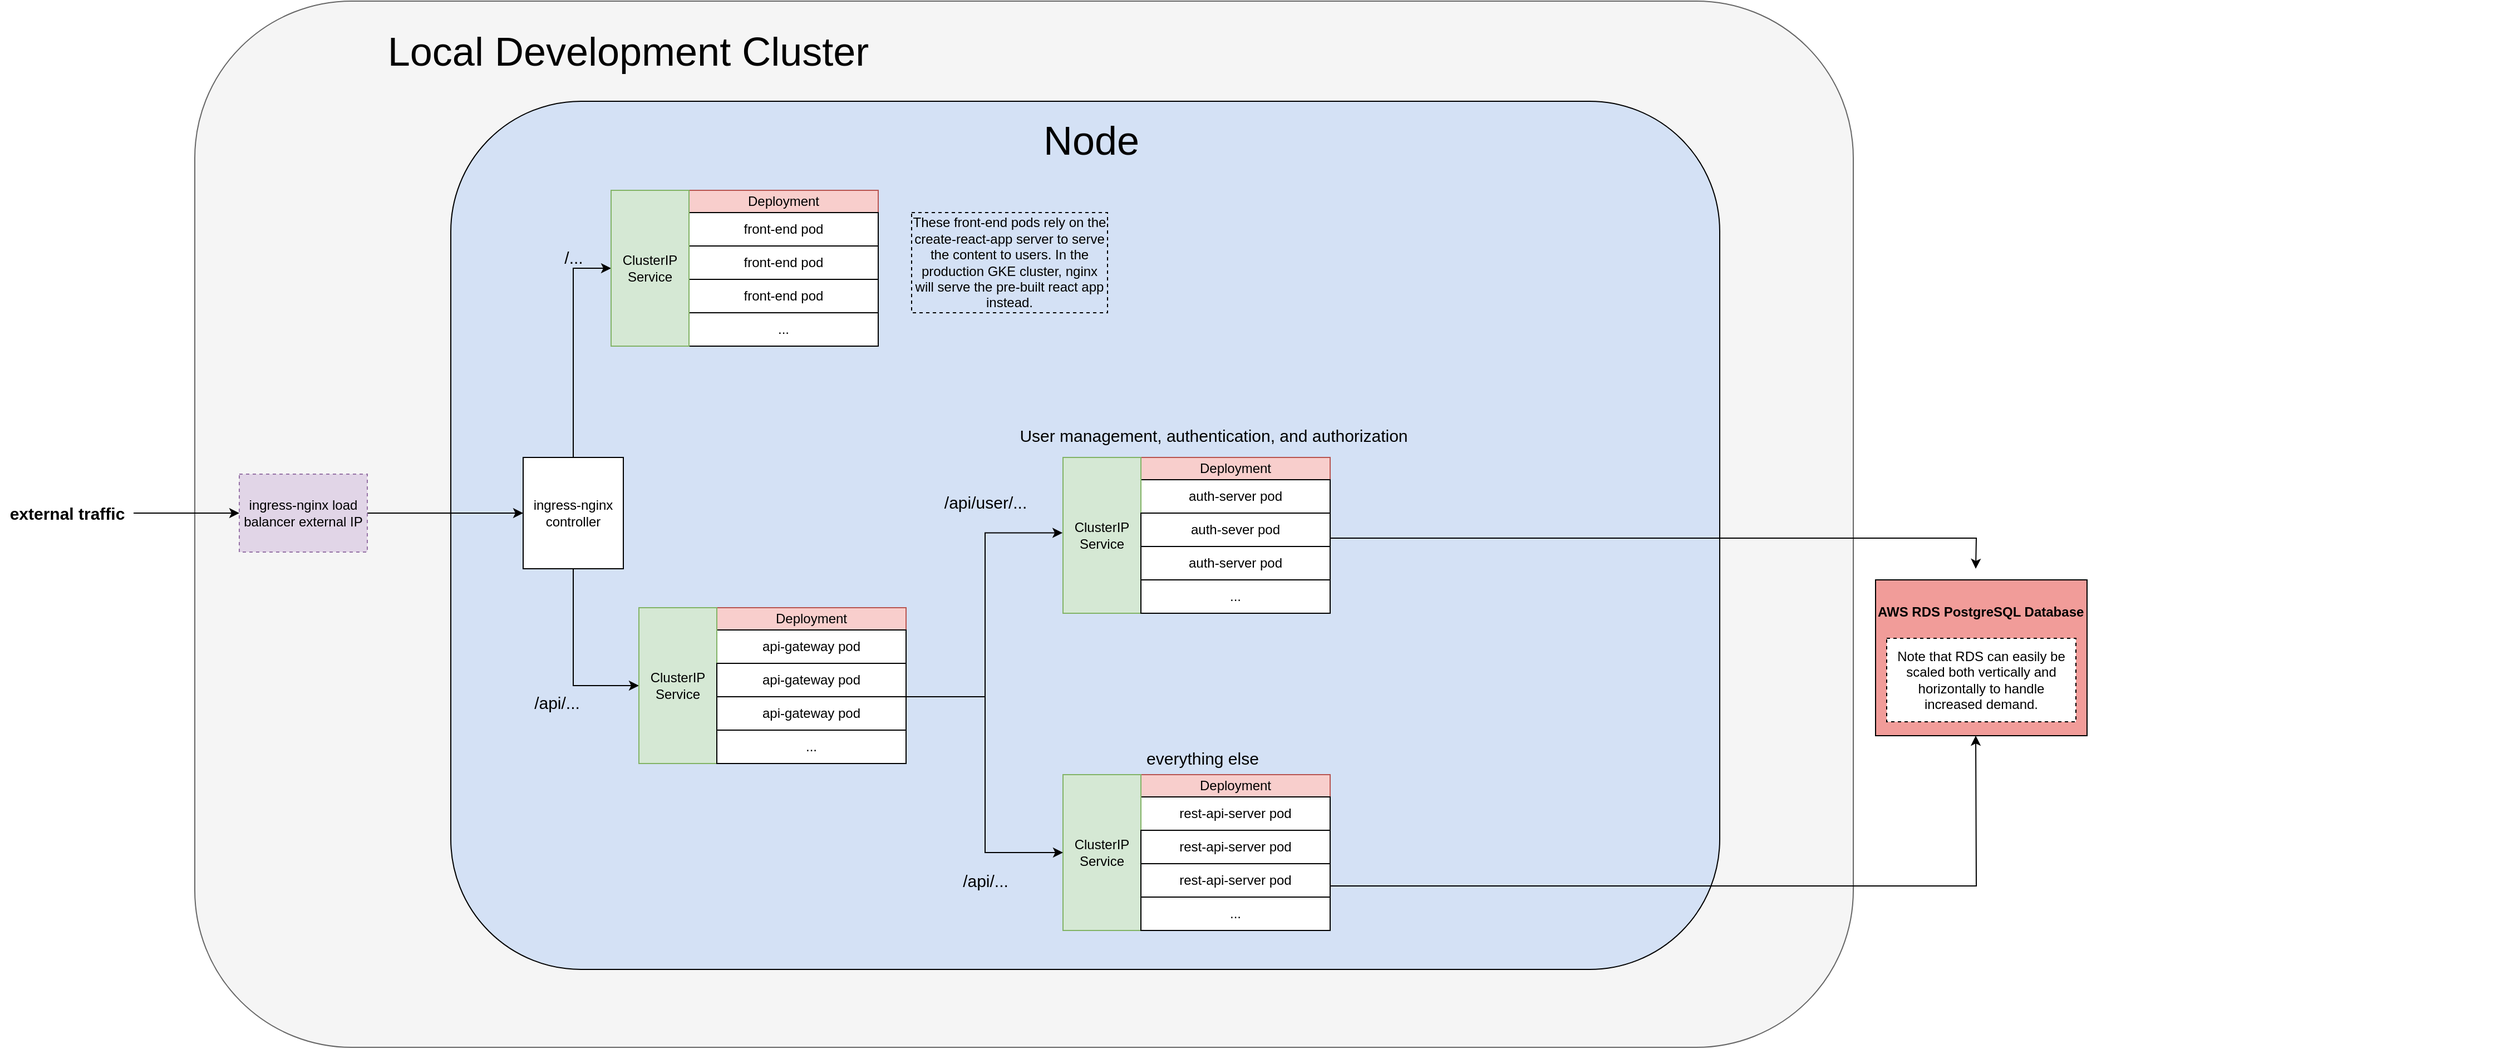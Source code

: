 <mxfile version="14.6.13" type="device" pages="2"><diagram id="BUN0zeX8ErIfLA1Tuo8H" name="Page-1"><mxGraphModel dx="1973" dy="1217" grid="1" gridSize="10" guides="1" tooltips="1" connect="1" arrows="1" fold="1" page="1" pageScale="1" pageWidth="850" pageHeight="1100" math="0" shadow="0"><root><mxCell id="0"/><mxCell id="1" parent="0"/><mxCell id="x5zKE7zBsJ3YWNM0htOx-2" value="" style="rounded=1;whiteSpace=wrap;html=1;fillColor=#f5f5f5;strokeColor=#666666;fontColor=#333333;" parent="1" vertex="1"><mxGeometry x="-10" y="130" width="1490" height="940" as="geometry"/></mxCell><mxCell id="LdxUc2a8x4ET88XI-WHW-264" value="" style="ellipse;whiteSpace=wrap;html=1;" parent="1" vertex="1"><mxGeometry x="635" y="295" width="150" height="90" as="geometry"/></mxCell><mxCell id="bsgLZ-kpTbiOzReewNby-19" value="" style="rounded=1;whiteSpace=wrap;html=1;fillColor=#D4E1F5;" parent="1" vertex="1"><mxGeometry x="220" y="220" width="1140" height="780" as="geometry"/></mxCell><mxCell id="NH68k7Bs9rFK-1t2UABl-46" style="edgeStyle=orthogonalEdgeStyle;rounded=0;orthogonalLoop=1;jettySize=auto;html=1;exitX=0.5;exitY=0;exitDx=0;exitDy=0;entryX=0;entryY=0.5;entryDx=0;entryDy=0;" parent="1" source="NH68k7Bs9rFK-1t2UABl-1" target="NH68k7Bs9rFK-1t2UABl-45" edge="1"><mxGeometry relative="1" as="geometry"/></mxCell><mxCell id="bsgLZ-kpTbiOzReewNby-8" style="edgeStyle=orthogonalEdgeStyle;rounded=0;orthogonalLoop=1;jettySize=auto;html=1;exitX=0.5;exitY=1;exitDx=0;exitDy=0;entryX=0;entryY=0.5;entryDx=0;entryDy=0;" parent="1" source="NH68k7Bs9rFK-1t2UABl-1" target="bsgLZ-kpTbiOzReewNby-4" edge="1"><mxGeometry relative="1" as="geometry"/></mxCell><mxCell id="NH68k7Bs9rFK-1t2UABl-1" value="ingress-nginx controller" style="rounded=0;whiteSpace=wrap;html=1;" parent="1" vertex="1"><mxGeometry x="285" y="540" width="90" height="100" as="geometry"/></mxCell><mxCell id="NH68k7Bs9rFK-1t2UABl-12" value="" style="rounded=0;whiteSpace=wrap;html=1;" parent="1" vertex="1"><mxGeometry x="434" y="300" width="170" height="140" as="geometry"/></mxCell><mxCell id="NH68k7Bs9rFK-1t2UABl-17" value="Deployment" style="rounded=0;whiteSpace=wrap;html=1;fillColor=#f8cecc;strokeColor=#b85450;" parent="1" vertex="1"><mxGeometry x="434" y="300" width="170" height="20" as="geometry"/></mxCell><mxCell id="NH68k7Bs9rFK-1t2UABl-21" value="front-end pod" style="rounded=0;whiteSpace=wrap;html=1;" parent="1" vertex="1"><mxGeometry x="434" y="320" width="170" height="30" as="geometry"/></mxCell><mxCell id="NH68k7Bs9rFK-1t2UABl-23" value="front-end pod" style="rounded=0;whiteSpace=wrap;html=1;" parent="1" vertex="1"><mxGeometry x="434" y="350" width="170" height="30" as="geometry"/></mxCell><mxCell id="NH68k7Bs9rFK-1t2UABl-24" value="front-end pod" style="rounded=0;whiteSpace=wrap;html=1;" parent="1" vertex="1"><mxGeometry x="434" y="380" width="170" height="30" as="geometry"/></mxCell><mxCell id="NH68k7Bs9rFK-1t2UABl-25" value="..." style="rounded=0;whiteSpace=wrap;html=1;" parent="1" vertex="1"><mxGeometry x="434" y="410" width="170" height="30" as="geometry"/></mxCell><mxCell id="NH68k7Bs9rFK-1t2UABl-45" value="ClusterIP Service" style="rounded=0;whiteSpace=wrap;html=1;fillColor=#d5e8d4;strokeColor=#82b366;" parent="1" vertex="1"><mxGeometry x="364" y="300" width="70" height="140" as="geometry"/></mxCell><mxCell id="NH68k7Bs9rFK-1t2UABl-49" value="&lt;font style=&quot;font-size: 15px&quot;&gt;/api/...&lt;/font&gt;" style="text;html=1;resizable=0;autosize=1;align=center;verticalAlign=middle;points=[];fillColor=none;strokeColor=none;rounded=0;" parent="1" vertex="1"><mxGeometry x="285" y="750" width="60" height="20" as="geometry"/></mxCell><mxCell id="NH68k7Bs9rFK-1t2UABl-50" value="&lt;font style=&quot;font-size: 15px&quot;&gt;/...&lt;/font&gt;" style="text;html=1;resizable=0;autosize=1;align=center;verticalAlign=middle;points=[];fillColor=none;strokeColor=none;rounded=0;" parent="1" vertex="1"><mxGeometry x="315" y="350" width="30" height="20" as="geometry"/></mxCell><mxCell id="NH68k7Bs9rFK-1t2UABl-51" value="" style="rounded=0;whiteSpace=wrap;html=1;" parent="1" vertex="1"><mxGeometry x="840" y="560" width="170" height="120" as="geometry"/></mxCell><mxCell id="NH68k7Bs9rFK-1t2UABl-52" value="Deployment" style="rounded=0;whiteSpace=wrap;html=1;fillColor=#f8cecc;strokeColor=#b85450;" parent="1" vertex="1"><mxGeometry x="840" y="540" width="170" height="20" as="geometry"/></mxCell><mxCell id="NH68k7Bs9rFK-1t2UABl-53" value="auth-server pod" style="rounded=0;whiteSpace=wrap;html=1;" parent="1" vertex="1"><mxGeometry x="840" y="560" width="170" height="30" as="geometry"/></mxCell><mxCell id="NH68k7Bs9rFK-1t2UABl-75" value="ClusterIP Service" style="rounded=0;whiteSpace=wrap;html=1;fillColor=#d5e8d4;strokeColor=#82b366;" parent="1" vertex="1"><mxGeometry x="770" y="540" width="70" height="140" as="geometry"/></mxCell><mxCell id="NH68k7Bs9rFK-1t2UABl-82" value="" style="rounded=0;whiteSpace=wrap;html=1;" parent="1" vertex="1"><mxGeometry x="840" y="845" width="170" height="120" as="geometry"/></mxCell><mxCell id="NH68k7Bs9rFK-1t2UABl-83" value="Deployment" style="rounded=0;whiteSpace=wrap;html=1;fillColor=#f8cecc;strokeColor=#b85450;" parent="1" vertex="1"><mxGeometry x="840" y="825" width="170" height="20" as="geometry"/></mxCell><mxCell id="NH68k7Bs9rFK-1t2UABl-84" value="rest-api-server pod" style="rounded=0;whiteSpace=wrap;html=1;" parent="1" vertex="1"><mxGeometry x="840" y="845" width="170" height="30" as="geometry"/></mxCell><mxCell id="NH68k7Bs9rFK-1t2UABl-85" value="ClusterIP Service" style="rounded=0;whiteSpace=wrap;html=1;fillColor=#d5e8d4;strokeColor=#82b366;" parent="1" vertex="1"><mxGeometry x="770" y="825" width="70" height="140" as="geometry"/></mxCell><mxCell id="NH68k7Bs9rFK-1t2UABl-95" value="&lt;font style=&quot;font-size: 15px&quot;&gt;User management, authentication, and authorization&lt;/font&gt;" style="text;html=1;resizable=0;autosize=1;align=center;verticalAlign=middle;points=[];fillColor=none;strokeColor=none;rounded=0;labelBackgroundColor=none;" parent="1" vertex="1"><mxGeometry x="725" y="510" width="360" height="20" as="geometry"/></mxCell><mxCell id="qw8Diko-G9ZeuLJR0sN6-1" value="&lt;span style=&quot;font-size: 36px&quot;&gt;Local Development Cluster&lt;/span&gt;" style="text;html=1;resizable=0;autosize=1;align=center;verticalAlign=middle;points=[];fillColor=none;strokeColor=none;rounded=0;" parent="1" vertex="1"><mxGeometry x="154" y="160" width="450" height="30" as="geometry"/></mxCell><mxCell id="bsgLZ-kpTbiOzReewNby-17" style="edgeStyle=orthogonalEdgeStyle;rounded=0;orthogonalLoop=1;jettySize=auto;html=1;exitX=1;exitY=1;exitDx=0;exitDy=0;" parent="1" source="wJmKBXI6RJ40PAZ7qnUp-6" edge="1"><mxGeometry relative="1" as="geometry"><mxPoint x="1590" y="790" as="targetPoint"/></mxGeometry></mxCell><mxCell id="wJmKBXI6RJ40PAZ7qnUp-6" value="rest-api-server&amp;nbsp;pod" style="rounded=0;whiteSpace=wrap;html=1;" parent="1" vertex="1"><mxGeometry x="840" y="875" width="170" height="30" as="geometry"/></mxCell><mxCell id="wJmKBXI6RJ40PAZ7qnUp-7" value="rest-api-server&amp;nbsp;pod" style="rounded=0;whiteSpace=wrap;html=1;" parent="1" vertex="1"><mxGeometry x="840" y="905" width="170" height="30" as="geometry"/></mxCell><mxCell id="wJmKBXI6RJ40PAZ7qnUp-8" value="..." style="rounded=0;whiteSpace=wrap;html=1;" parent="1" vertex="1"><mxGeometry x="840" y="935" width="170" height="30" as="geometry"/></mxCell><mxCell id="bsgLZ-kpTbiOzReewNby-18" style="edgeStyle=orthogonalEdgeStyle;rounded=0;orthogonalLoop=1;jettySize=auto;html=1;exitX=1;exitY=0.75;exitDx=0;exitDy=0;" parent="1" source="wJmKBXI6RJ40PAZ7qnUp-9" edge="1"><mxGeometry relative="1" as="geometry"><mxPoint x="1590" y="640" as="targetPoint"/></mxGeometry></mxCell><mxCell id="wJmKBXI6RJ40PAZ7qnUp-9" value="auth-sever pod" style="rounded=0;whiteSpace=wrap;html=1;" parent="1" vertex="1"><mxGeometry x="840" y="590" width="170" height="30" as="geometry"/></mxCell><mxCell id="wJmKBXI6RJ40PAZ7qnUp-10" value="auth-server pod" style="rounded=0;whiteSpace=wrap;html=1;" parent="1" vertex="1"><mxGeometry x="840" y="620" width="170" height="30" as="geometry"/></mxCell><mxCell id="wJmKBXI6RJ40PAZ7qnUp-11" value="..." style="rounded=0;whiteSpace=wrap;html=1;" parent="1" vertex="1"><mxGeometry x="840" y="650" width="170" height="30" as="geometry"/></mxCell><mxCell id="wJmKBXI6RJ40PAZ7qnUp-12" value="&lt;font style=&quot;font-size: 15px&quot;&gt;everything else&lt;/font&gt;" style="text;html=1;resizable=0;autosize=1;align=center;verticalAlign=middle;points=[];fillColor=none;strokeColor=none;rounded=0;labelBackgroundColor=none;" parent="1" vertex="1"><mxGeometry x="835" y="800" width="120" height="20" as="geometry"/></mxCell><mxCell id="vpx-vTLtZu9tzauboUVG-5" value="&lt;font style=&quot;font-size: 36px&quot;&gt;Node&lt;/font&gt;" style="text;html=1;resizable=0;autosize=1;align=center;verticalAlign=middle;points=[];strokeColor=none;rounded=0;" parent="1" vertex="1"><mxGeometry x="745" y="240" width="100" height="30" as="geometry"/></mxCell><mxCell id="bsgLZ-kpTbiOzReewNby-1" value="" style="rounded=0;whiteSpace=wrap;html=1;" parent="1" vertex="1"><mxGeometry x="459" y="695" width="170" height="120" as="geometry"/></mxCell><mxCell id="bsgLZ-kpTbiOzReewNby-2" value="Deployment" style="rounded=0;whiteSpace=wrap;html=1;fillColor=#f8cecc;strokeColor=#b85450;" parent="1" vertex="1"><mxGeometry x="459" y="675" width="170" height="20" as="geometry"/></mxCell><mxCell id="bsgLZ-kpTbiOzReewNby-3" value="api-gateway pod" style="rounded=0;whiteSpace=wrap;html=1;" parent="1" vertex="1"><mxGeometry x="459" y="695" width="170" height="30" as="geometry"/></mxCell><mxCell id="bsgLZ-kpTbiOzReewNby-4" value="ClusterIP Service" style="rounded=0;whiteSpace=wrap;html=1;fillColor=#d5e8d4;strokeColor=#82b366;" parent="1" vertex="1"><mxGeometry x="389" y="675" width="70" height="140" as="geometry"/></mxCell><mxCell id="bsgLZ-kpTbiOzReewNby-12" style="edgeStyle=orthogonalEdgeStyle;rounded=0;orthogonalLoop=1;jettySize=auto;html=1;exitX=1;exitY=1;exitDx=0;exitDy=0;entryX=-0.006;entryY=0.484;entryDx=0;entryDy=0;entryPerimeter=0;" parent="1" source="bsgLZ-kpTbiOzReewNby-5" target="NH68k7Bs9rFK-1t2UABl-75" edge="1"><mxGeometry relative="1" as="geometry"><mxPoint x="660" y="730" as="targetPoint"/><Array as="points"><mxPoint x="700" y="755"/><mxPoint x="700" y="608"/></Array></mxGeometry></mxCell><mxCell id="bsgLZ-kpTbiOzReewNby-16" style="edgeStyle=orthogonalEdgeStyle;rounded=0;orthogonalLoop=1;jettySize=auto;html=1;exitX=1;exitY=1;exitDx=0;exitDy=0;entryX=0;entryY=0.5;entryDx=0;entryDy=0;" parent="1" source="bsgLZ-kpTbiOzReewNby-5" target="NH68k7Bs9rFK-1t2UABl-85" edge="1"><mxGeometry relative="1" as="geometry"><Array as="points"><mxPoint x="700" y="755"/><mxPoint x="700" y="895"/></Array></mxGeometry></mxCell><mxCell id="bsgLZ-kpTbiOzReewNby-5" value="api-gateway pod" style="rounded=0;whiteSpace=wrap;html=1;" parent="1" vertex="1"><mxGeometry x="459" y="725" width="170" height="30" as="geometry"/></mxCell><mxCell id="bsgLZ-kpTbiOzReewNby-6" value="api-gateway pod" style="rounded=0;whiteSpace=wrap;html=1;" parent="1" vertex="1"><mxGeometry x="459" y="755" width="170" height="30" as="geometry"/></mxCell><mxCell id="bsgLZ-kpTbiOzReewNby-7" value="..." style="rounded=0;whiteSpace=wrap;html=1;" parent="1" vertex="1"><mxGeometry x="459" y="785" width="170" height="30" as="geometry"/></mxCell><mxCell id="LdxUc2a8x4ET88XI-WHW-3" value="&lt;font style=&quot;font-size: 15px&quot;&gt;/api/...&lt;/font&gt;" style="text;html=1;resizable=0;autosize=1;align=center;verticalAlign=middle;points=[];fillColor=none;strokeColor=none;rounded=0;" parent="1" vertex="1"><mxGeometry x="670" y="910" width="60" height="20" as="geometry"/></mxCell><mxCell id="LdxUc2a8x4ET88XI-WHW-4" value="&lt;font style=&quot;font-size: 15px&quot;&gt;/api/user/...&lt;/font&gt;" style="text;html=1;resizable=0;autosize=1;align=center;verticalAlign=middle;points=[];fillColor=none;strokeColor=none;rounded=0;" parent="1" vertex="1"><mxGeometry x="655" y="570" width="90" height="20" as="geometry"/></mxCell><mxCell id="Fp43pKWakws3x_k_1arv-2" value="" style="edgeStyle=orthogonalEdgeStyle;rounded=0;orthogonalLoop=1;jettySize=auto;html=1;" edge="1" parent="1" source="LdxUc2a8x4ET88XI-WHW-187"><mxGeometry relative="1" as="geometry"><mxPoint x="30" y="590" as="targetPoint"/></mxGeometry></mxCell><mxCell id="LdxUc2a8x4ET88XI-WHW-187" value="&lt;font style=&quot;font-size: 15px&quot;&gt;&lt;b&gt;external traffic&lt;/b&gt;&lt;/font&gt;" style="text;html=1;resizable=0;autosize=1;align=center;verticalAlign=middle;points=[];fillColor=none;strokeColor=none;rounded=0;" parent="1" vertex="1"><mxGeometry x="-185" y="580" width="120" height="20" as="geometry"/></mxCell><mxCell id="LdxUc2a8x4ET88XI-WHW-262" value="These front-end pods rely on the create-react-app server to serve the content to users. In the production GKE cluster, nginx will serve the pre-built react app instead." style="text;html=1;fillColor=none;align=center;verticalAlign=middle;whiteSpace=wrap;rounded=0;strokeColor=#000000;dashed=1;" parent="1" vertex="1"><mxGeometry x="634" y="320" width="176" height="90" as="geometry"/></mxCell><mxCell id="Fp43pKWakws3x_k_1arv-13" style="edgeStyle=orthogonalEdgeStyle;rounded=0;orthogonalLoop=1;jettySize=auto;html=1;exitX=1;exitY=0.5;exitDx=0;exitDy=0;entryX=0;entryY=0.5;entryDx=0;entryDy=0;" edge="1" parent="1" source="Fp43pKWakws3x_k_1arv-1" target="NH68k7Bs9rFK-1t2UABl-1"><mxGeometry relative="1" as="geometry"><mxPoint x="280" y="590" as="targetPoint"/></mxGeometry></mxCell><mxCell id="Fp43pKWakws3x_k_1arv-1" value="&lt;font style=&quot;font-size: 12px&quot;&gt;ingress-nginx load balancer external IP&lt;/font&gt;" style="rounded=0;whiteSpace=wrap;html=1;dashed=1;fillColor=#e1d5e7;strokeColor=#9673a6;" vertex="1" parent="1"><mxGeometry x="30" y="555" width="115" height="70" as="geometry"/></mxCell><mxCell id="Fp43pKWakws3x_k_1arv-7" value="" style="rounded=0;whiteSpace=wrap;html=1;fillColor=#F19C99;" vertex="1" parent="1"><mxGeometry x="1500" y="650" width="190" height="140" as="geometry"/></mxCell><mxCell id="Fp43pKWakws3x_k_1arv-9" value="&lt;span style=&quot;color: rgb(0 , 0 , 0) ; font-family: &amp;#34;helvetica&amp;#34; ; font-style: normal ; letter-spacing: normal ; text-align: center ; text-indent: 0px ; text-transform: none ; word-spacing: 0px ; display: inline ; float: none&quot;&gt;&lt;b&gt;&lt;font style=&quot;font-size: 12px&quot;&gt;AWS RDS PostgreSQL Database&lt;/font&gt;&lt;/b&gt;&lt;/span&gt;" style="text;whiteSpace=wrap;html=1;perimeterSpacing=0;fontColor=#333333;" vertex="1" parent="1"><mxGeometry x="1500" y="665" width="560" height="30" as="geometry"/></mxCell><mxCell id="Fp43pKWakws3x_k_1arv-11" value="&lt;font style=&quot;font-size: 12px&quot;&gt;Note that RDS can easily be scaled both vertically and horizontally to handle increased demand.&lt;/font&gt;" style="rounded=0;whiteSpace=wrap;html=1;dashed=1;" vertex="1" parent="1"><mxGeometry x="1510" y="702.5" width="170" height="75" as="geometry"/></mxCell></root></mxGraphModel></diagram><diagram id="R4rSdhRdQZI7eO6KIkGB" name="Page-2"><mxGraphModel dx="2243" dy="1285" grid="1" gridSize="10" guides="1" tooltips="1" connect="1" arrows="1" fold="1" page="1" pageScale="1" pageWidth="850" pageHeight="1100" math="0" shadow="0"><root><mxCell id="oFJh5TbJ9YvuWG7Rph3Z-0"/><mxCell id="oFJh5TbJ9YvuWG7Rph3Z-1" parent="oFJh5TbJ9YvuWG7Rph3Z-0"/><mxCell id="oFJh5TbJ9YvuWG7Rph3Z-2" value="" style="edgeStyle=orthogonalEdgeStyle;rounded=0;orthogonalLoop=1;jettySize=auto;html=1;" edge="1" parent="oFJh5TbJ9YvuWG7Rph3Z-1" source="oFJh5TbJ9YvuWG7Rph3Z-3" target="oFJh5TbJ9YvuWG7Rph3Z-6"><mxGeometry relative="1" as="geometry"/></mxCell><mxCell id="oFJh5TbJ9YvuWG7Rph3Z-3" value="Traffic" style="text;html=1;strokeColor=none;fillColor=none;align=center;verticalAlign=middle;whiteSpace=wrap;rounded=0;" vertex="1" parent="oFJh5TbJ9YvuWG7Rph3Z-1"><mxGeometry x="90" y="475" width="60" height="30" as="geometry"/></mxCell><mxCell id="oFJh5TbJ9YvuWG7Rph3Z-4" style="edgeStyle=orthogonalEdgeStyle;rounded=0;orthogonalLoop=1;jettySize=auto;html=1;exitX=0.5;exitY=0;exitDx=0;exitDy=0;entryX=0;entryY=0.5;entryDx=0;entryDy=0;" edge="1" parent="oFJh5TbJ9YvuWG7Rph3Z-1" source="oFJh5TbJ9YvuWG7Rph3Z-6" target="oFJh5TbJ9YvuWG7Rph3Z-22"><mxGeometry relative="1" as="geometry"/></mxCell><mxCell id="oFJh5TbJ9YvuWG7Rph3Z-5" style="edgeStyle=orthogonalEdgeStyle;rounded=0;orthogonalLoop=1;jettySize=auto;html=1;exitX=0.5;exitY=1;exitDx=0;exitDy=0;entryX=0;entryY=0.5;entryDx=0;entryDy=0;" edge="1" parent="oFJh5TbJ9YvuWG7Rph3Z-1" source="oFJh5TbJ9YvuWG7Rph3Z-6" target="oFJh5TbJ9YvuWG7Rph3Z-21"><mxGeometry relative="1" as="geometry"/></mxCell><mxCell id="oFJh5TbJ9YvuWG7Rph3Z-6" value="nginx-ingress" style="rounded=0;whiteSpace=wrap;html=1;fillColor=#e1d5e7;strokeColor=#9673a6;" vertex="1" parent="oFJh5TbJ9YvuWG7Rph3Z-1"><mxGeometry x="200" y="440" width="90" height="100" as="geometry"/></mxCell><mxCell id="oFJh5TbJ9YvuWG7Rph3Z-7" value="" style="rounded=0;whiteSpace=wrap;html=1;" vertex="1" parent="oFJh5TbJ9YvuWG7Rph3Z-1"><mxGeometry x="400" y="300" width="170" height="140" as="geometry"/></mxCell><mxCell id="oFJh5TbJ9YvuWG7Rph3Z-8" value="Deployment" style="rounded=0;whiteSpace=wrap;html=1;fillColor=#f8cecc;strokeColor=#b85450;" vertex="1" parent="oFJh5TbJ9YvuWG7Rph3Z-1"><mxGeometry x="400" y="300" width="170" height="20" as="geometry"/></mxCell><mxCell id="oFJh5TbJ9YvuWG7Rph3Z-9" value="nginx-react-client pod" style="rounded=0;whiteSpace=wrap;html=1;" vertex="1" parent="oFJh5TbJ9YvuWG7Rph3Z-1"><mxGeometry x="400" y="320" width="170" height="30" as="geometry"/></mxCell><mxCell id="oFJh5TbJ9YvuWG7Rph3Z-10" value="nginx-react-client&amp;nbsp;pod" style="rounded=0;whiteSpace=wrap;html=1;" vertex="1" parent="oFJh5TbJ9YvuWG7Rph3Z-1"><mxGeometry x="400" y="350" width="170" height="30" as="geometry"/></mxCell><mxCell id="oFJh5TbJ9YvuWG7Rph3Z-11" value="nginx-react-client&amp;nbsp;pod" style="rounded=0;whiteSpace=wrap;html=1;" vertex="1" parent="oFJh5TbJ9YvuWG7Rph3Z-1"><mxGeometry x="400" y="380" width="170" height="30" as="geometry"/></mxCell><mxCell id="oFJh5TbJ9YvuWG7Rph3Z-12" value="..." style="rounded=0;whiteSpace=wrap;html=1;" vertex="1" parent="oFJh5TbJ9YvuWG7Rph3Z-1"><mxGeometry x="400" y="410" width="170" height="30" as="geometry"/></mxCell><mxCell id="oFJh5TbJ9YvuWG7Rph3Z-13" value="" style="rounded=0;whiteSpace=wrap;html=1;" vertex="1" parent="oFJh5TbJ9YvuWG7Rph3Z-1"><mxGeometry x="400" y="540" width="170" height="140" as="geometry"/></mxCell><mxCell id="oFJh5TbJ9YvuWG7Rph3Z-14" value="Deployment" style="rounded=0;whiteSpace=wrap;html=1;fillColor=#f8cecc;strokeColor=#b85450;" vertex="1" parent="oFJh5TbJ9YvuWG7Rph3Z-1"><mxGeometry x="400" y="540" width="170" height="20" as="geometry"/></mxCell><mxCell id="oFJh5TbJ9YvuWG7Rph3Z-15" value="api-gateway pod" style="rounded=0;whiteSpace=wrap;html=1;" vertex="1" parent="oFJh5TbJ9YvuWG7Rph3Z-1"><mxGeometry x="400" y="560" width="170" height="30" as="geometry"/></mxCell><mxCell id="oFJh5TbJ9YvuWG7Rph3Z-16" style="edgeStyle=orthogonalEdgeStyle;rounded=0;orthogonalLoop=1;jettySize=auto;html=1;exitX=1;exitY=0.25;exitDx=0;exitDy=0;entryX=0;entryY=0.5;entryDx=0;entryDy=0;" edge="1" parent="oFJh5TbJ9YvuWG7Rph3Z-1" source="oFJh5TbJ9YvuWG7Rph3Z-17" target="oFJh5TbJ9YvuWG7Rph3Z-44"><mxGeometry relative="1" as="geometry"/></mxCell><mxCell id="oFJh5TbJ9YvuWG7Rph3Z-17" value="api-gateway pod" style="rounded=0;whiteSpace=wrap;html=1;" vertex="1" parent="oFJh5TbJ9YvuWG7Rph3Z-1"><mxGeometry x="400" y="590" width="170" height="30" as="geometry"/></mxCell><mxCell id="oFJh5TbJ9YvuWG7Rph3Z-18" style="edgeStyle=orthogonalEdgeStyle;rounded=0;orthogonalLoop=1;jettySize=auto;html=1;exitX=1;exitY=0.5;exitDx=0;exitDy=0;entryX=0;entryY=0.5;entryDx=0;entryDy=0;" edge="1" parent="oFJh5TbJ9YvuWG7Rph3Z-1" source="oFJh5TbJ9YvuWG7Rph3Z-19" target="oFJh5TbJ9YvuWG7Rph3Z-38"><mxGeometry relative="1" as="geometry"/></mxCell><mxCell id="oFJh5TbJ9YvuWG7Rph3Z-19" value="api-gateway pod" style="rounded=0;whiteSpace=wrap;html=1;" vertex="1" parent="oFJh5TbJ9YvuWG7Rph3Z-1"><mxGeometry x="400" y="620" width="170" height="30" as="geometry"/></mxCell><mxCell id="oFJh5TbJ9YvuWG7Rph3Z-20" value="..." style="rounded=0;whiteSpace=wrap;html=1;" vertex="1" parent="oFJh5TbJ9YvuWG7Rph3Z-1"><mxGeometry x="400" y="650" width="170" height="30" as="geometry"/></mxCell><mxCell id="oFJh5TbJ9YvuWG7Rph3Z-21" value="ClusterIP Service" style="rounded=0;whiteSpace=wrap;html=1;fillColor=#d5e8d4;strokeColor=#82b366;" vertex="1" parent="oFJh5TbJ9YvuWG7Rph3Z-1"><mxGeometry x="330" y="540" width="70" height="140" as="geometry"/></mxCell><mxCell id="oFJh5TbJ9YvuWG7Rph3Z-22" value="ClusterIP Service" style="rounded=0;whiteSpace=wrap;html=1;fillColor=#d5e8d4;strokeColor=#82b366;" vertex="1" parent="oFJh5TbJ9YvuWG7Rph3Z-1"><mxGeometry x="330" y="300" width="70" height="140" as="geometry"/></mxCell><mxCell id="oFJh5TbJ9YvuWG7Rph3Z-23" value="/api/*" style="text;html=1;resizable=0;autosize=1;align=center;verticalAlign=middle;points=[];fillColor=none;strokeColor=none;rounded=0;" vertex="1" parent="oFJh5TbJ9YvuWG7Rph3Z-1"><mxGeometry x="235" y="610" width="40" height="20" as="geometry"/></mxCell><mxCell id="oFJh5TbJ9YvuWG7Rph3Z-24" value="/*" style="text;html=1;resizable=0;autosize=1;align=center;verticalAlign=middle;points=[];fillColor=none;strokeColor=none;rounded=0;" vertex="1" parent="oFJh5TbJ9YvuWG7Rph3Z-1"><mxGeometry x="245" y="350" width="20" height="20" as="geometry"/></mxCell><mxCell id="oFJh5TbJ9YvuWG7Rph3Z-25" value="" style="rounded=0;whiteSpace=wrap;html=1;" vertex="1" parent="oFJh5TbJ9YvuWG7Rph3Z-1"><mxGeometry x="740" y="420" width="170" height="120" as="geometry"/></mxCell><mxCell id="oFJh5TbJ9YvuWG7Rph3Z-26" value="Deployment" style="rounded=0;whiteSpace=wrap;html=1;fillColor=#f8cecc;strokeColor=#b85450;" vertex="1" parent="oFJh5TbJ9YvuWG7Rph3Z-1"><mxGeometry x="740" y="400" width="170" height="20" as="geometry"/></mxCell><mxCell id="oFJh5TbJ9YvuWG7Rph3Z-27" style="edgeStyle=orthogonalEdgeStyle;rounded=0;orthogonalLoop=1;jettySize=auto;html=1;exitX=1;exitY=0.5;exitDx=0;exitDy=0;entryX=0;entryY=0.5;entryDx=0;entryDy=0;" edge="1" parent="oFJh5TbJ9YvuWG7Rph3Z-1" source="oFJh5TbJ9YvuWG7Rph3Z-28" target="oFJh5TbJ9YvuWG7Rph3Z-29"><mxGeometry relative="1" as="geometry"/></mxCell><mxCell id="oFJh5TbJ9YvuWG7Rph3Z-28" value="user_management pod" style="rounded=0;whiteSpace=wrap;html=1;" vertex="1" parent="oFJh5TbJ9YvuWG7Rph3Z-1"><mxGeometry x="740" y="420" width="170" height="30" as="geometry"/></mxCell><mxCell id="oFJh5TbJ9YvuWG7Rph3Z-29" value="ClusterIP Service" style="rounded=0;whiteSpace=wrap;html=1;fillColor=#d5e8d4;strokeColor=#82b366;" vertex="1" parent="oFJh5TbJ9YvuWG7Rph3Z-1"><mxGeometry x="1000" y="535" width="70" height="140" as="geometry"/></mxCell><mxCell id="oFJh5TbJ9YvuWG7Rph3Z-30" value="" style="endArrow=none;html=1;" edge="1" parent="oFJh5TbJ9YvuWG7Rph3Z-1"><mxGeometry width="50" height="50" relative="1" as="geometry"><mxPoint x="570" y="634.58" as="sourcePoint"/><mxPoint x="620" y="635" as="targetPoint"/></mxGeometry></mxCell><mxCell id="oFJh5TbJ9YvuWG7Rph3Z-31" value="" style="endArrow=none;html=1;" edge="1" parent="oFJh5TbJ9YvuWG7Rph3Z-1"><mxGeometry width="50" height="50" relative="1" as="geometry"><mxPoint x="570" y="664.58" as="sourcePoint"/><mxPoint x="620" y="665" as="targetPoint"/></mxGeometry></mxCell><mxCell id="oFJh5TbJ9YvuWG7Rph3Z-32" value="" style="endArrow=none;html=1;" edge="1" parent="oFJh5TbJ9YvuWG7Rph3Z-1"><mxGeometry width="50" height="50" relative="1" as="geometry"><mxPoint x="570" y="574.58" as="sourcePoint"/><mxPoint x="620" y="575" as="targetPoint"/></mxGeometry></mxCell><mxCell id="oFJh5TbJ9YvuWG7Rph3Z-33" value="" style="endArrow=none;html=1;" edge="1" parent="oFJh5TbJ9YvuWG7Rph3Z-1"><mxGeometry width="50" height="50" relative="1" as="geometry"><mxPoint x="620" y="665" as="sourcePoint"/><mxPoint x="620" y="575" as="targetPoint"/><Array as="points"><mxPoint x="620" y="620"/></Array></mxGeometry></mxCell><mxCell id="oFJh5TbJ9YvuWG7Rph3Z-34" value="" style="rounded=0;whiteSpace=wrap;html=1;" vertex="1" parent="oFJh5TbJ9YvuWG7Rph3Z-1"><mxGeometry x="1070" y="555" width="170" height="120" as="geometry"/></mxCell><mxCell id="oFJh5TbJ9YvuWG7Rph3Z-35" value="Deployment" style="rounded=0;whiteSpace=wrap;html=1;fillColor=#f8cecc;strokeColor=#b85450;" vertex="1" parent="oFJh5TbJ9YvuWG7Rph3Z-1"><mxGeometry x="1070" y="535" width="170" height="20" as="geometry"/></mxCell><mxCell id="oFJh5TbJ9YvuWG7Rph3Z-36" style="edgeStyle=orthogonalEdgeStyle;rounded=0;orthogonalLoop=1;jettySize=auto;html=1;exitX=1;exitY=0.5;exitDx=0;exitDy=0;" edge="1" parent="oFJh5TbJ9YvuWG7Rph3Z-1" source="oFJh5TbJ9YvuWG7Rph3Z-37" target="oFJh5TbJ9YvuWG7Rph3Z-39"><mxGeometry relative="1" as="geometry"/></mxCell><mxCell id="oFJh5TbJ9YvuWG7Rph3Z-37" value="mongodb pod" style="rounded=0;whiteSpace=wrap;html=1;" vertex="1" parent="oFJh5TbJ9YvuWG7Rph3Z-1"><mxGeometry x="1070" y="555" width="170" height="30" as="geometry"/></mxCell><mxCell id="oFJh5TbJ9YvuWG7Rph3Z-38" value="ClusterIP Service" style="rounded=0;whiteSpace=wrap;html=1;fillColor=#d5e8d4;strokeColor=#82b366;" vertex="1" parent="oFJh5TbJ9YvuWG7Rph3Z-1"><mxGeometry x="670" y="400" width="70" height="140" as="geometry"/></mxCell><mxCell id="oFJh5TbJ9YvuWG7Rph3Z-39" value="Persistent Volume" style="rounded=0;whiteSpace=wrap;html=1;labelBackgroundColor=none;fillColor=#fff2cc;strokeColor=#d6b656;" vertex="1" parent="oFJh5TbJ9YvuWG7Rph3Z-1"><mxGeometry x="1310" y="540" width="120" height="60" as="geometry"/></mxCell><mxCell id="oFJh5TbJ9YvuWG7Rph3Z-40" value="" style="rounded=0;whiteSpace=wrap;html=1;" vertex="1" parent="oFJh5TbJ9YvuWG7Rph3Z-1"><mxGeometry x="740" y="700" width="170" height="120" as="geometry"/></mxCell><mxCell id="oFJh5TbJ9YvuWG7Rph3Z-41" value="Deployment" style="rounded=0;whiteSpace=wrap;html=1;fillColor=#f8cecc;strokeColor=#b85450;" vertex="1" parent="oFJh5TbJ9YvuWG7Rph3Z-1"><mxGeometry x="740" y="680" width="170" height="20" as="geometry"/></mxCell><mxCell id="oFJh5TbJ9YvuWG7Rph3Z-42" style="edgeStyle=orthogonalEdgeStyle;rounded=0;orthogonalLoop=1;jettySize=auto;html=1;exitX=1;exitY=0.5;exitDx=0;exitDy=0;entryX=0;entryY=0.5;entryDx=0;entryDy=0;" edge="1" parent="oFJh5TbJ9YvuWG7Rph3Z-1" source="oFJh5TbJ9YvuWG7Rph3Z-43" target="oFJh5TbJ9YvuWG7Rph3Z-29"><mxGeometry relative="1" as="geometry"/></mxCell><mxCell id="oFJh5TbJ9YvuWG7Rph3Z-43" value="server_api pod" style="rounded=0;whiteSpace=wrap;html=1;" vertex="1" parent="oFJh5TbJ9YvuWG7Rph3Z-1"><mxGeometry x="740" y="700" width="170" height="30" as="geometry"/></mxCell><mxCell id="oFJh5TbJ9YvuWG7Rph3Z-44" value="ClusterIP Service" style="rounded=0;whiteSpace=wrap;html=1;fillColor=#d5e8d4;strokeColor=#82b366;" vertex="1" parent="oFJh5TbJ9YvuWG7Rph3Z-1"><mxGeometry x="670" y="680" width="70" height="140" as="geometry"/></mxCell><mxCell id="oFJh5TbJ9YvuWG7Rph3Z-45" value="User management, authorization, and authorization" style="text;html=1;resizable=0;autosize=1;align=center;verticalAlign=middle;points=[];fillColor=none;strokeColor=none;rounded=0;labelBackgroundColor=none;" vertex="1" parent="oFJh5TbJ9YvuWG7Rph3Z-1"><mxGeometry x="660" y="370" width="290" height="20" as="geometry"/></mxCell><mxCell id="oFJh5TbJ9YvuWG7Rph3Z-46" value="Deals with everything else, for example providing a GET route for all your past orders&amp;nbsp;" style="text;html=1;align=center;verticalAlign=middle;resizable=0;points=[];autosize=1;strokeColor=none;" vertex="1" parent="oFJh5TbJ9YvuWG7Rph3Z-1"><mxGeometry x="600" y="830" width="470" height="20" as="geometry"/></mxCell><mxCell id="oFJh5TbJ9YvuWG7Rph3Z-47" value="&lt;font style=&quot;font-size: 36px&quot;&gt;Production Environment (Google Cloud)&lt;/font&gt;" style="text;html=1;resizable=0;autosize=1;align=center;verticalAlign=middle;points=[];fillColor=none;strokeColor=none;rounded=0;" vertex="1" parent="oFJh5TbJ9YvuWG7Rph3Z-1"><mxGeometry x="20" y="190" width="650" height="30" as="geometry"/></mxCell></root></mxGraphModel></diagram></mxfile>